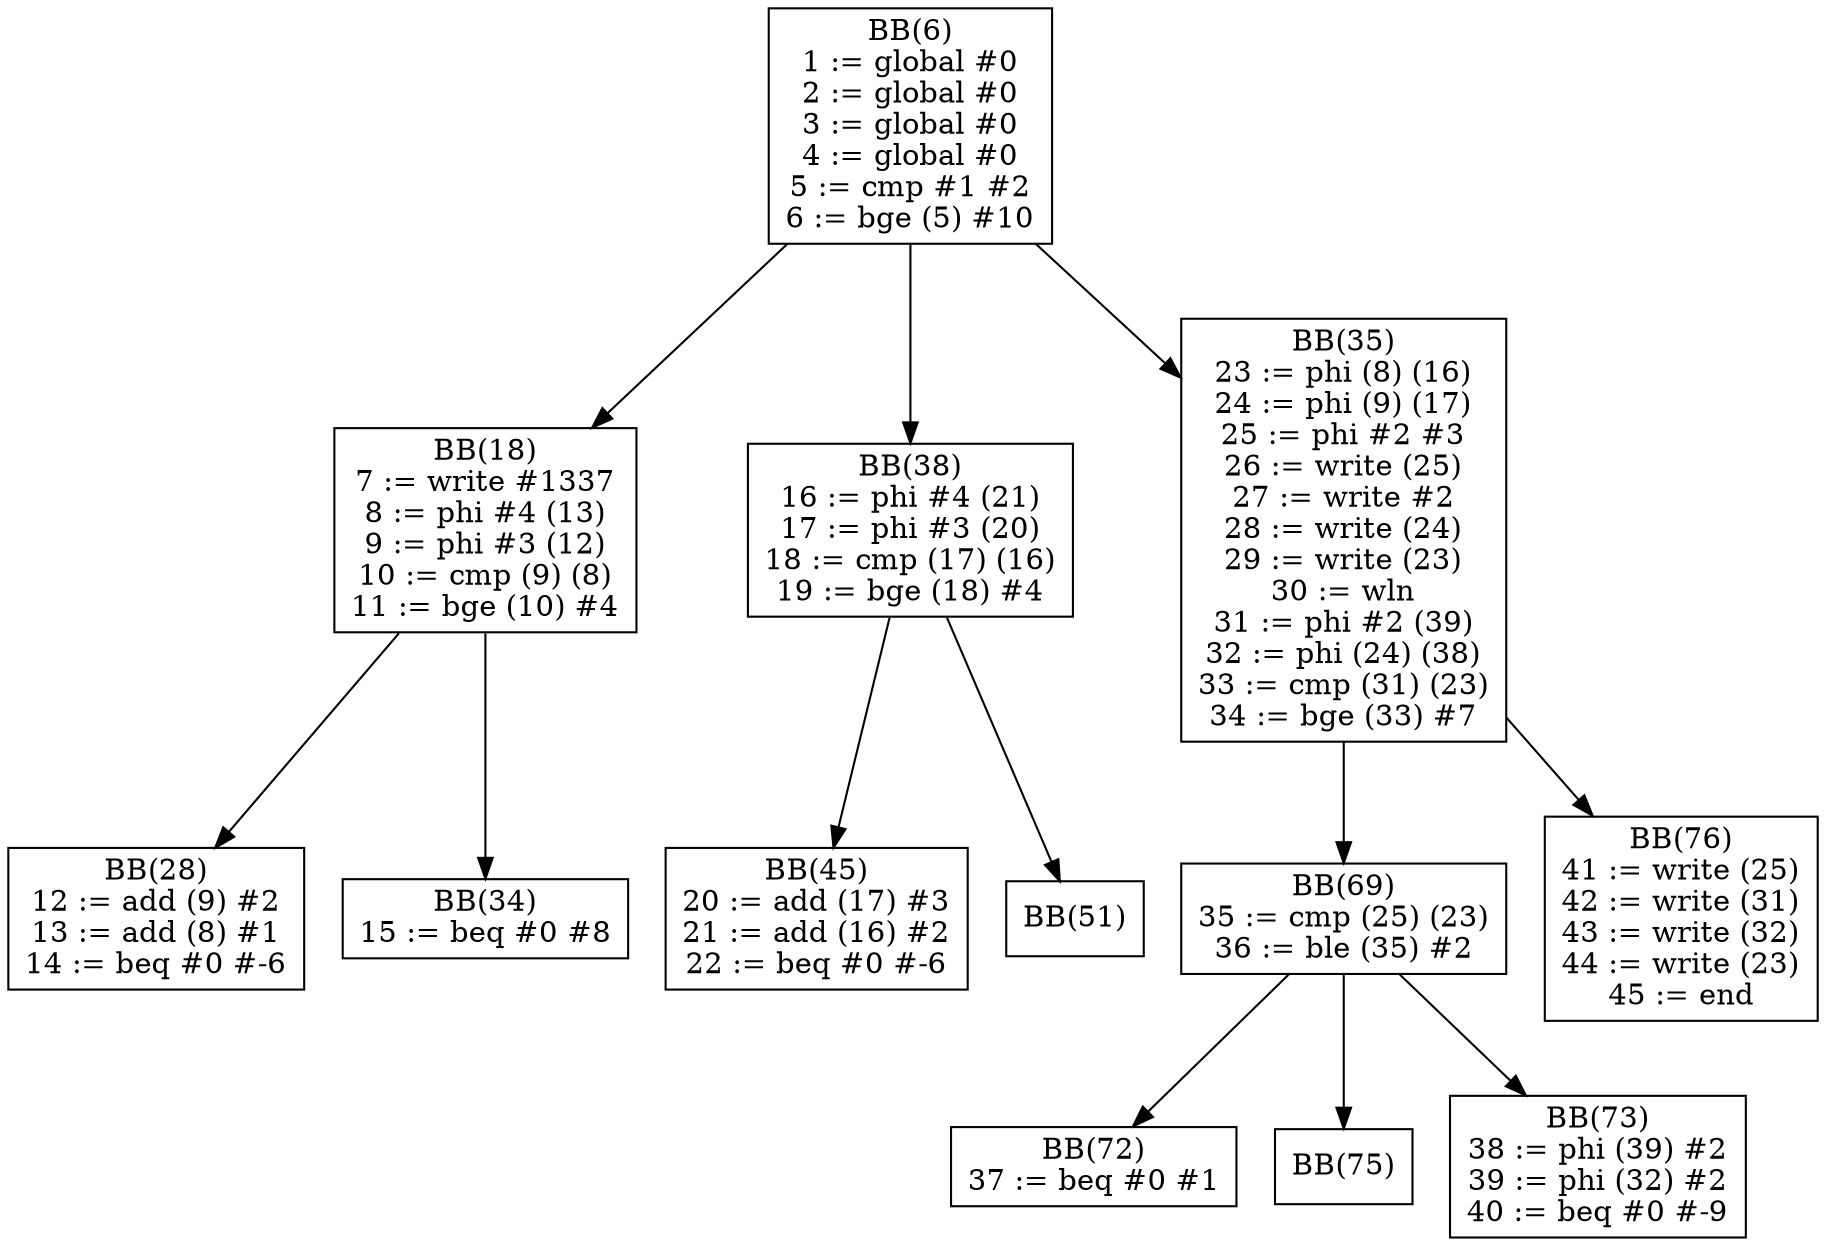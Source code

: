digraph dom {
BB6[shape = box, label = "BB(6)\n" + "1 := global #0\n" + "2 := global #0\n" + "3 := global #0\n" + "4 := global #0\n" + "5 := cmp #1 #2\n" + "6 := bge (5) #10\n"];
BB18[shape = box, label = "BB(18)\n" + "7 := write #1337\n" + "8 := phi #4 (13)\n" + "9 := phi #3 (12)\n" + "10 := cmp (9) (8)\n" + "11 := bge (10) #4\n"];
BB38[shape = box, label = "BB(38)\n" + "16 := phi #4 (21)\n" + "17 := phi #3 (20)\n" + "18 := cmp (17) (16)\n" + "19 := bge (18) #4\n"];
BB35[shape = box, label = "BB(35)\n" + "23 := phi (8) (16)\n" + "24 := phi (9) (17)\n" + "25 := phi #2 #3\n" + "26 := write (25)\n" + "27 := write #2\n" + "28 := write (24)\n" + "29 := write (23)\n" + "30 := wln\n" + "31 := phi #2 (39)\n" + "32 := phi (24) (38)\n" + "33 := cmp (31) (23)\n" + "34 := bge (33) #7\n"];
BB28[shape = box, label = "BB(28)\n" + "12 := add (9) #2\n" + "13 := add (8) #1\n" + "14 := beq #0 #-6\n"];
BB34[shape = box, label = "BB(34)\n" + "15 := beq #0 #8\n"];
BB45[shape = box, label = "BB(45)\n" + "20 := add (17) #3\n" + "21 := add (16) #2\n" + "22 := beq #0 #-6\n"];
BB51[shape = box, label = "BB(51)\n"];
BB69[shape = box, label = "BB(69)\n" + "35 := cmp (25) (23)\n" + "36 := ble (35) #2\n"];
BB76[shape = box, label = "BB(76)\n" + "41 := write (25)\n" + "42 := write (31)\n" + "43 := write (32)\n" + "44 := write (23)\n" + "45 := end\n"];
BB72[shape = box, label = "BB(72)\n" + "37 := beq #0 #1\n"];
BB75[shape = box, label = "BB(75)\n"];
BB73[shape = box, label = "BB(73)\n" + "38 := phi (39) #2\n" + "39 := phi (32) #2\n" + "40 := beq #0 #-9\n"];
BB6 -> BB18;
BB6 -> BB38;
BB6 -> BB35;
BB18 -> BB28;
BB18 -> BB34;
BB38 -> BB45;
BB38 -> BB51;
BB35 -> BB69;
BB35 -> BB76;
BB69 -> BB72;
BB69 -> BB75;
BB69 -> BB73;
}
